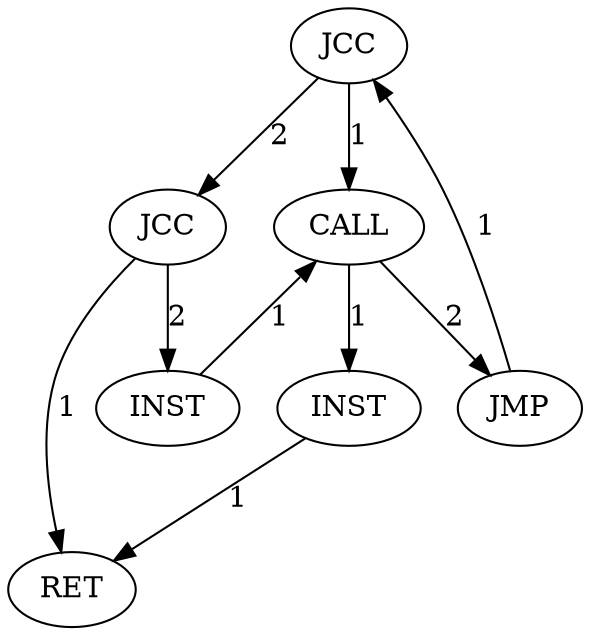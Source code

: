 digraph G{
fontname=cmr10;
1 [label="JCC"]
2 [label="CALL"]
3 [label="JCC"]
4 [label="INST"]
5 [label="JMP"]
6 [label="INST"]
7 [label="RET"]

1 -> 2 [label="1"]
1 -> 3 [label="2"]
2 -> 4 [label="1"]
2 -> 5 [label="2"]
3 -> 6 [label="2"]
3 -> 7 [label="1"]
4 -> 7 [label="1"]
6 -> 2 [label="1"]
5 -> 1 [label="1"]
subgraph { 
rank = same; 2; 3; 
} 
subgraph { 
rank = same; 4; 5; 
} 
}

